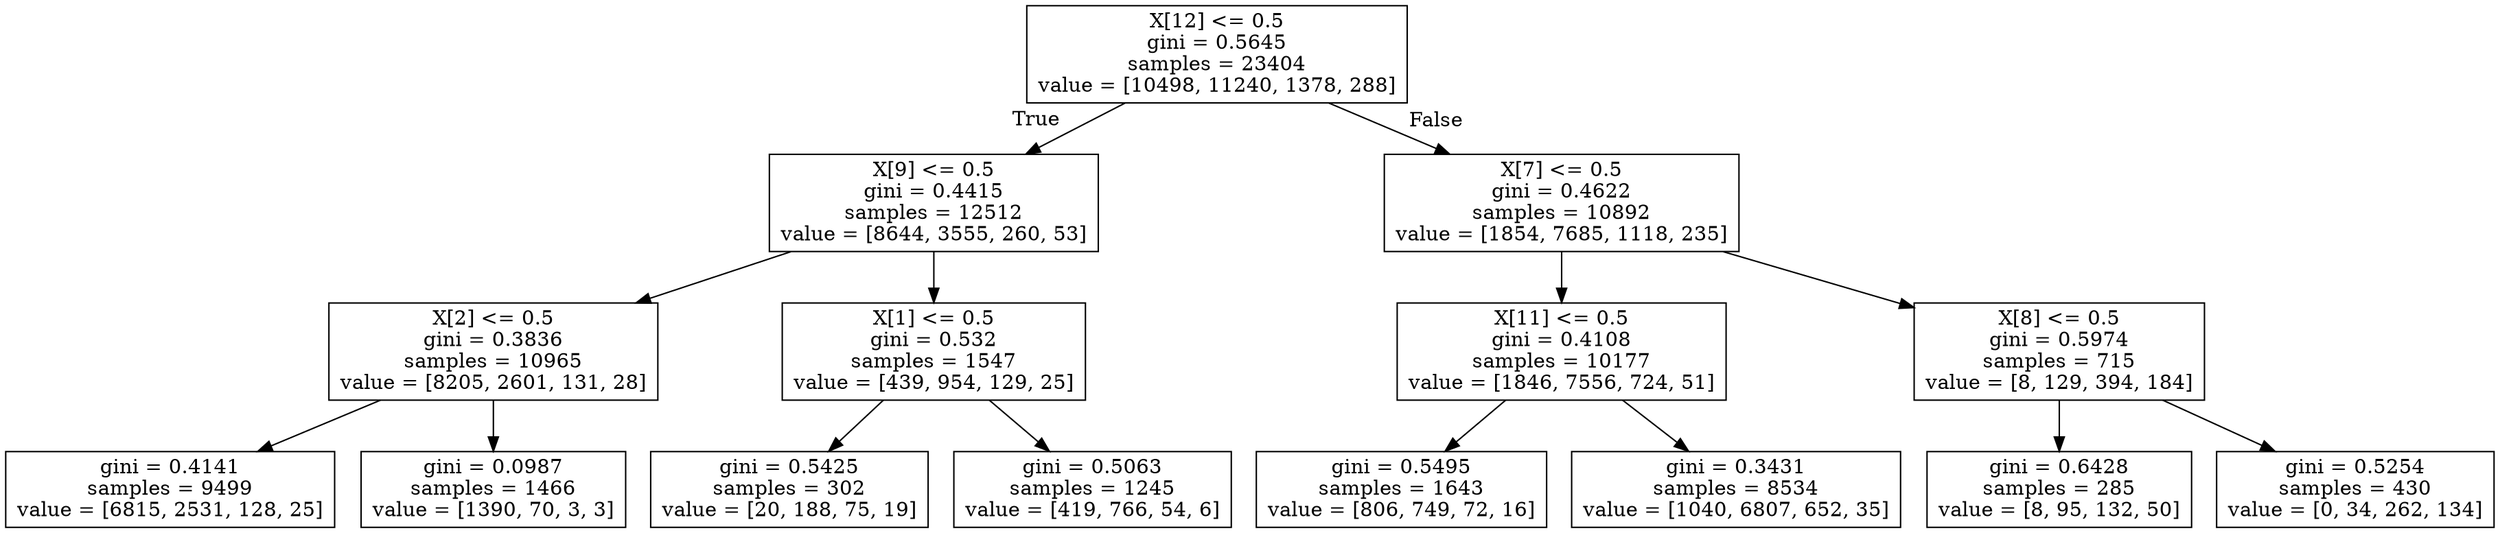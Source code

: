 digraph Tree {
node [shape=box] ;
0 [label="X[12] <= 0.5\ngini = 0.5645\nsamples = 23404\nvalue = [10498, 11240, 1378, 288]"] ;
1 [label="X[9] <= 0.5\ngini = 0.4415\nsamples = 12512\nvalue = [8644, 3555, 260, 53]"] ;
0 -> 1 [labeldistance=2.5, labelangle=45, headlabel="True"] ;
2 [label="X[2] <= 0.5\ngini = 0.3836\nsamples = 10965\nvalue = [8205, 2601, 131, 28]"] ;
1 -> 2 ;
3 [label="gini = 0.4141\nsamples = 9499\nvalue = [6815, 2531, 128, 25]"] ;
2 -> 3 ;
4 [label="gini = 0.0987\nsamples = 1466\nvalue = [1390, 70, 3, 3]"] ;
2 -> 4 ;
5 [label="X[1] <= 0.5\ngini = 0.532\nsamples = 1547\nvalue = [439, 954, 129, 25]"] ;
1 -> 5 ;
6 [label="gini = 0.5425\nsamples = 302\nvalue = [20, 188, 75, 19]"] ;
5 -> 6 ;
7 [label="gini = 0.5063\nsamples = 1245\nvalue = [419, 766, 54, 6]"] ;
5 -> 7 ;
8 [label="X[7] <= 0.5\ngini = 0.4622\nsamples = 10892\nvalue = [1854, 7685, 1118, 235]"] ;
0 -> 8 [labeldistance=2.5, labelangle=-45, headlabel="False"] ;
9 [label="X[11] <= 0.5\ngini = 0.4108\nsamples = 10177\nvalue = [1846, 7556, 724, 51]"] ;
8 -> 9 ;
10 [label="gini = 0.5495\nsamples = 1643\nvalue = [806, 749, 72, 16]"] ;
9 -> 10 ;
11 [label="gini = 0.3431\nsamples = 8534\nvalue = [1040, 6807, 652, 35]"] ;
9 -> 11 ;
12 [label="X[8] <= 0.5\ngini = 0.5974\nsamples = 715\nvalue = [8, 129, 394, 184]"] ;
8 -> 12 ;
13 [label="gini = 0.6428\nsamples = 285\nvalue = [8, 95, 132, 50]"] ;
12 -> 13 ;
14 [label="gini = 0.5254\nsamples = 430\nvalue = [0, 34, 262, 134]"] ;
12 -> 14 ;
}